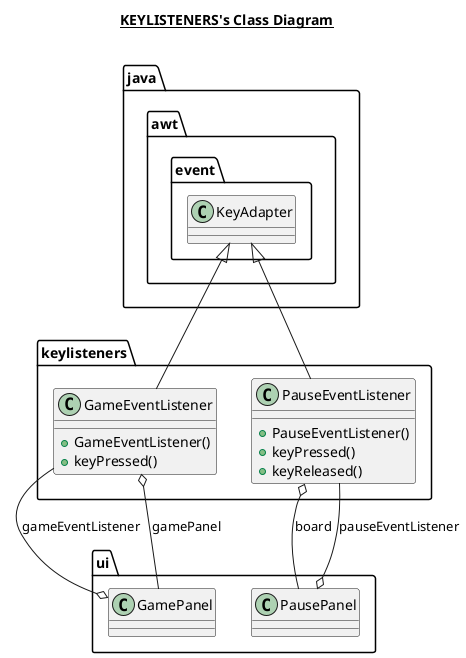@startuml

title __KEYLISTENERS's Class Diagram__\n

  namespace keylisteners {
      class keylisteners.GameEventListener {
          + GameEventListener()
          + keyPressed()
      }
      class keylisteners.PauseEventListener {
          + PauseEventListener()
          + keyPressed()
          + keyReleased()
      }
    }

  

  keylisteners.GameEventListener -up-|> java.awt.event.KeyAdapter
  keylisteners.GameEventListener o-- ui.GamePanel : gamePanel
  keylisteners.PauseEventListener -up-|> java.awt.event.KeyAdapter
  keylisteners.PauseEventListener o-- ui.PausePanel : board
  ui.GamePanel o-- keylisteners.GameEventListener : gameEventListener
  ui.PausePanel o-- keylisteners.PauseEventListener : pauseEventListener


@enduml
